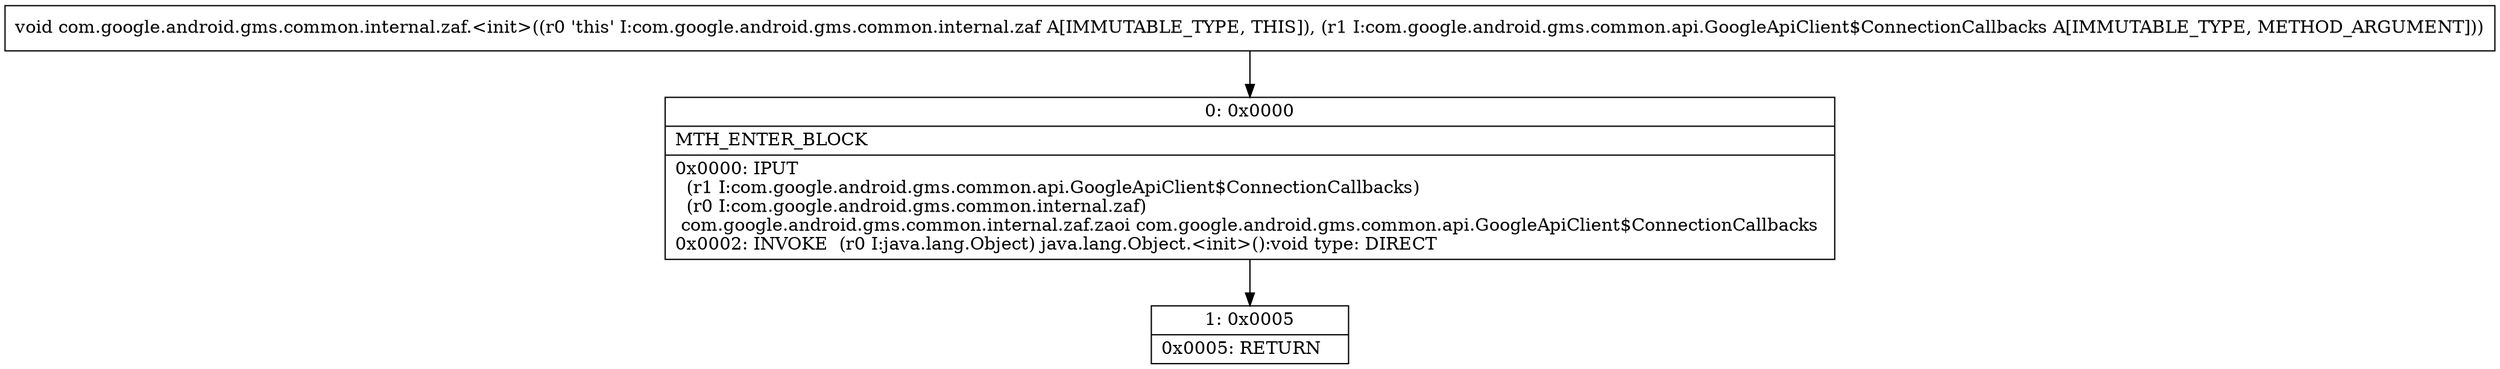 digraph "CFG forcom.google.android.gms.common.internal.zaf.\<init\>(Lcom\/google\/android\/gms\/common\/api\/GoogleApiClient$ConnectionCallbacks;)V" {
Node_0 [shape=record,label="{0\:\ 0x0000|MTH_ENTER_BLOCK\l|0x0000: IPUT  \l  (r1 I:com.google.android.gms.common.api.GoogleApiClient$ConnectionCallbacks)\l  (r0 I:com.google.android.gms.common.internal.zaf)\l com.google.android.gms.common.internal.zaf.zaoi com.google.android.gms.common.api.GoogleApiClient$ConnectionCallbacks \l0x0002: INVOKE  (r0 I:java.lang.Object) java.lang.Object.\<init\>():void type: DIRECT \l}"];
Node_1 [shape=record,label="{1\:\ 0x0005|0x0005: RETURN   \l}"];
MethodNode[shape=record,label="{void com.google.android.gms.common.internal.zaf.\<init\>((r0 'this' I:com.google.android.gms.common.internal.zaf A[IMMUTABLE_TYPE, THIS]), (r1 I:com.google.android.gms.common.api.GoogleApiClient$ConnectionCallbacks A[IMMUTABLE_TYPE, METHOD_ARGUMENT])) }"];
MethodNode -> Node_0;
Node_0 -> Node_1;
}


